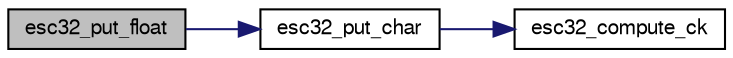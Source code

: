 digraph "esc32_put_float"
{
  edge [fontname="FreeSans",fontsize="10",labelfontname="FreeSans",labelfontsize="10"];
  node [fontname="FreeSans",fontsize="10",shape=record];
  rankdir="LR";
  Node1 [label="esc32_put_float",height=0.2,width=0.4,color="black", fillcolor="grey75", style="filled", fontcolor="black"];
  Node1 -> Node2 [color="midnightblue",fontsize="10",style="solid",fontname="FreeSans"];
  Node2 [label="esc32_put_char",height=0.2,width=0.4,color="black", fillcolor="white", style="filled",URL="$esc32_8c.html#afa5d15019c0277d9ade815d9954b8c8b"];
  Node2 -> Node3 [color="midnightblue",fontsize="10",style="solid",fontname="FreeSans"];
  Node3 [label="esc32_compute_ck",height=0.2,width=0.4,color="black", fillcolor="white", style="filled",URL="$esc32_8c.html#a88897b468177d67d2faa5249143ac02e"];
}
